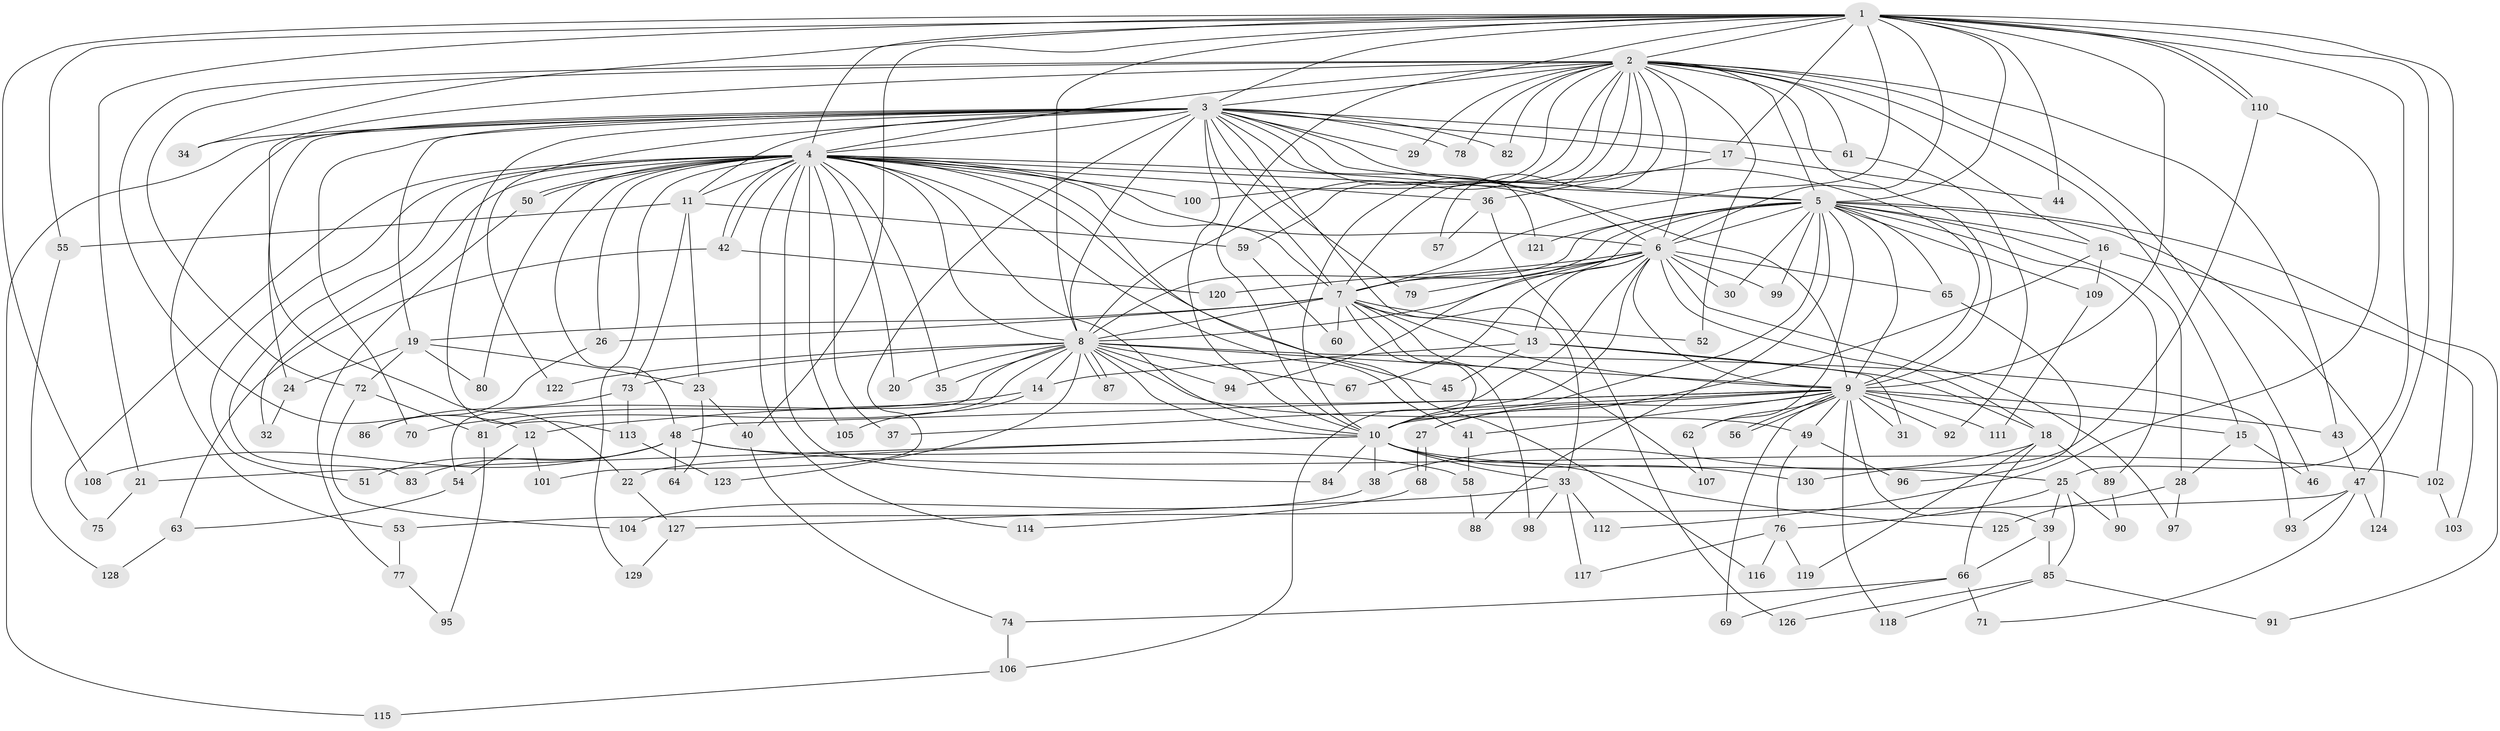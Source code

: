 // Generated by graph-tools (version 1.1) at 2025/46/03/09/25 04:46:21]
// undirected, 130 vertices, 285 edges
graph export_dot {
graph [start="1"]
  node [color=gray90,style=filled];
  1;
  2;
  3;
  4;
  5;
  6;
  7;
  8;
  9;
  10;
  11;
  12;
  13;
  14;
  15;
  16;
  17;
  18;
  19;
  20;
  21;
  22;
  23;
  24;
  25;
  26;
  27;
  28;
  29;
  30;
  31;
  32;
  33;
  34;
  35;
  36;
  37;
  38;
  39;
  40;
  41;
  42;
  43;
  44;
  45;
  46;
  47;
  48;
  49;
  50;
  51;
  52;
  53;
  54;
  55;
  56;
  57;
  58;
  59;
  60;
  61;
  62;
  63;
  64;
  65;
  66;
  67;
  68;
  69;
  70;
  71;
  72;
  73;
  74;
  75;
  76;
  77;
  78;
  79;
  80;
  81;
  82;
  83;
  84;
  85;
  86;
  87;
  88;
  89;
  90;
  91;
  92;
  93;
  94;
  95;
  96;
  97;
  98;
  99;
  100;
  101;
  102;
  103;
  104;
  105;
  106;
  107;
  108;
  109;
  110;
  111;
  112;
  113;
  114;
  115;
  116;
  117;
  118;
  119;
  120;
  121;
  122;
  123;
  124;
  125;
  126;
  127;
  128;
  129;
  130;
  1 -- 2;
  1 -- 3;
  1 -- 4;
  1 -- 5;
  1 -- 6;
  1 -- 7;
  1 -- 8;
  1 -- 9;
  1 -- 10;
  1 -- 17;
  1 -- 21;
  1 -- 25;
  1 -- 34;
  1 -- 40;
  1 -- 44;
  1 -- 47;
  1 -- 55;
  1 -- 102;
  1 -- 108;
  1 -- 110;
  1 -- 110;
  2 -- 3;
  2 -- 4;
  2 -- 5;
  2 -- 6;
  2 -- 7;
  2 -- 8;
  2 -- 9;
  2 -- 10;
  2 -- 12;
  2 -- 15;
  2 -- 16;
  2 -- 22;
  2 -- 29;
  2 -- 43;
  2 -- 46;
  2 -- 52;
  2 -- 57;
  2 -- 59;
  2 -- 61;
  2 -- 72;
  2 -- 78;
  2 -- 82;
  2 -- 100;
  3 -- 4;
  3 -- 5;
  3 -- 6;
  3 -- 7;
  3 -- 8;
  3 -- 9;
  3 -- 10;
  3 -- 11;
  3 -- 17;
  3 -- 19;
  3 -- 24;
  3 -- 29;
  3 -- 33;
  3 -- 34;
  3 -- 53;
  3 -- 61;
  3 -- 70;
  3 -- 78;
  3 -- 79;
  3 -- 82;
  3 -- 101;
  3 -- 113;
  3 -- 115;
  3 -- 121;
  3 -- 122;
  4 -- 5;
  4 -- 6;
  4 -- 7;
  4 -- 8;
  4 -- 9;
  4 -- 10;
  4 -- 11;
  4 -- 20;
  4 -- 26;
  4 -- 32;
  4 -- 35;
  4 -- 36;
  4 -- 37;
  4 -- 41;
  4 -- 42;
  4 -- 42;
  4 -- 45;
  4 -- 48;
  4 -- 50;
  4 -- 50;
  4 -- 51;
  4 -- 75;
  4 -- 80;
  4 -- 83;
  4 -- 84;
  4 -- 100;
  4 -- 105;
  4 -- 114;
  4 -- 116;
  4 -- 129;
  5 -- 6;
  5 -- 7;
  5 -- 8;
  5 -- 9;
  5 -- 10;
  5 -- 16;
  5 -- 28;
  5 -- 30;
  5 -- 62;
  5 -- 65;
  5 -- 88;
  5 -- 89;
  5 -- 91;
  5 -- 94;
  5 -- 99;
  5 -- 109;
  5 -- 121;
  5 -- 124;
  6 -- 7;
  6 -- 8;
  6 -- 9;
  6 -- 10;
  6 -- 13;
  6 -- 18;
  6 -- 30;
  6 -- 65;
  6 -- 67;
  6 -- 79;
  6 -- 97;
  6 -- 99;
  6 -- 106;
  6 -- 120;
  7 -- 8;
  7 -- 9;
  7 -- 10;
  7 -- 13;
  7 -- 19;
  7 -- 26;
  7 -- 52;
  7 -- 60;
  7 -- 98;
  7 -- 107;
  8 -- 9;
  8 -- 10;
  8 -- 14;
  8 -- 20;
  8 -- 35;
  8 -- 49;
  8 -- 54;
  8 -- 67;
  8 -- 73;
  8 -- 81;
  8 -- 87;
  8 -- 87;
  8 -- 93;
  8 -- 94;
  8 -- 122;
  8 -- 123;
  9 -- 10;
  9 -- 12;
  9 -- 15;
  9 -- 27;
  9 -- 31;
  9 -- 37;
  9 -- 39;
  9 -- 41;
  9 -- 43;
  9 -- 48;
  9 -- 49;
  9 -- 56;
  9 -- 56;
  9 -- 62;
  9 -- 69;
  9 -- 92;
  9 -- 111;
  9 -- 118;
  10 -- 21;
  10 -- 22;
  10 -- 25;
  10 -- 33;
  10 -- 38;
  10 -- 84;
  10 -- 125;
  10 -- 130;
  11 -- 23;
  11 -- 55;
  11 -- 59;
  11 -- 73;
  12 -- 54;
  12 -- 101;
  13 -- 14;
  13 -- 18;
  13 -- 31;
  13 -- 45;
  14 -- 70;
  14 -- 105;
  15 -- 28;
  15 -- 46;
  16 -- 27;
  16 -- 103;
  16 -- 109;
  17 -- 36;
  17 -- 44;
  18 -- 38;
  18 -- 66;
  18 -- 89;
  18 -- 119;
  19 -- 23;
  19 -- 24;
  19 -- 72;
  19 -- 80;
  21 -- 75;
  22 -- 127;
  23 -- 40;
  23 -- 64;
  24 -- 32;
  25 -- 39;
  25 -- 76;
  25 -- 85;
  25 -- 90;
  26 -- 86;
  27 -- 68;
  27 -- 68;
  28 -- 97;
  28 -- 125;
  33 -- 98;
  33 -- 112;
  33 -- 117;
  33 -- 127;
  36 -- 57;
  36 -- 126;
  38 -- 104;
  39 -- 66;
  39 -- 85;
  40 -- 74;
  41 -- 58;
  42 -- 63;
  42 -- 120;
  43 -- 47;
  47 -- 53;
  47 -- 71;
  47 -- 93;
  47 -- 124;
  48 -- 51;
  48 -- 58;
  48 -- 64;
  48 -- 83;
  48 -- 102;
  48 -- 108;
  49 -- 76;
  49 -- 96;
  50 -- 77;
  53 -- 77;
  54 -- 63;
  55 -- 128;
  58 -- 88;
  59 -- 60;
  61 -- 92;
  62 -- 107;
  63 -- 128;
  65 -- 96;
  66 -- 69;
  66 -- 71;
  66 -- 74;
  68 -- 114;
  72 -- 81;
  72 -- 104;
  73 -- 86;
  73 -- 113;
  74 -- 106;
  76 -- 116;
  76 -- 117;
  76 -- 119;
  77 -- 95;
  81 -- 95;
  85 -- 91;
  85 -- 118;
  85 -- 126;
  89 -- 90;
  102 -- 103;
  106 -- 115;
  109 -- 111;
  110 -- 112;
  110 -- 130;
  113 -- 123;
  127 -- 129;
}
